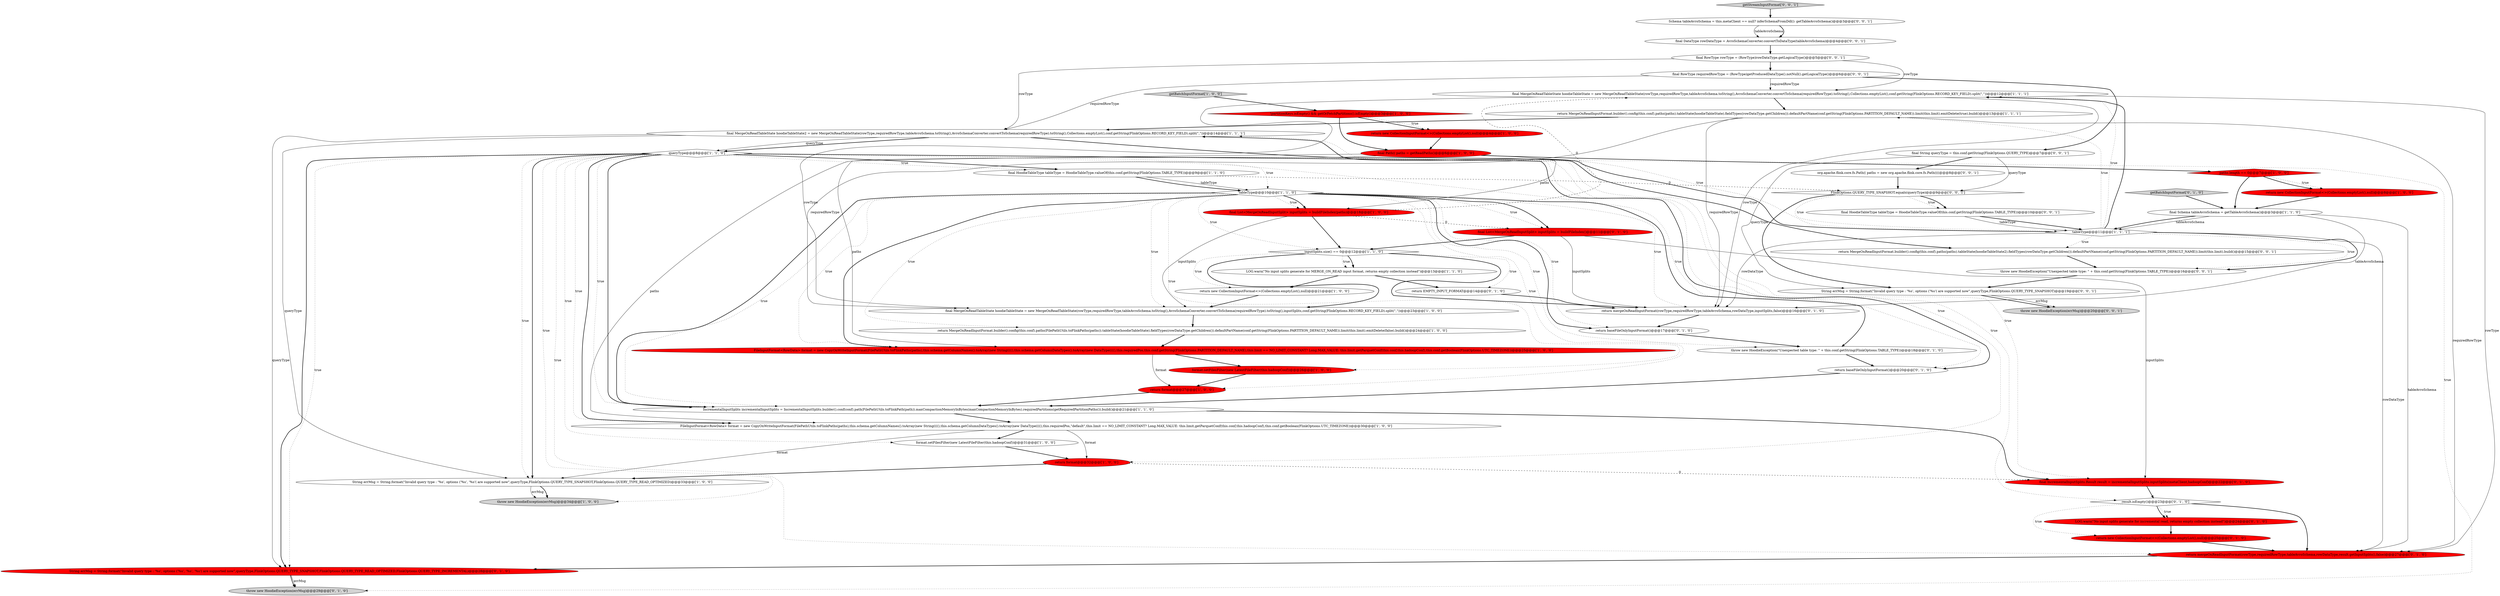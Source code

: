 digraph {
28 [style = filled, label = "final MergeOnReadTableState hoodieTableState = new MergeOnReadTableState(rowType,requiredRowType,tableAvroSchema.toString(),AvroSchemaConverter.convertToSchema(requiredRowType).toString(),Collections.emptyList(),conf.getString(FlinkOptions.RECORD_KEY_FIELD).split(\",\"))@@@12@@@['1', '1', '1']", fillcolor = white, shape = ellipse image = "AAA0AAABBB1BBB"];
31 [style = filled, label = "return baseFileOnlyInputFormat()@@@17@@@['0', '1', '0']", fillcolor = white, shape = ellipse image = "AAA0AAABBB2BBB"];
3 [style = filled, label = "getBatchInputFormat['1', '0', '0']", fillcolor = lightgray, shape = diamond image = "AAA0AAABBB1BBB"];
33 [style = filled, label = "LOG.warn(\"No input splits generate for incremental read, returns empty collection instead\")@@@24@@@['0', '1', '0']", fillcolor = red, shape = ellipse image = "AAA1AAABBB2BBB"];
10 [style = filled, label = "return MergeOnReadInputFormat.builder().config(this.conf).paths(FilePathUtils.toFlinkPaths(paths)).tableState(hoodieTableState).fieldTypes(rowDataType.getChildren()).defaultPartName(conf.getString(FlinkOptions.PARTITION_DEFAULT_NAME)).limit(this.limit).emitDelete(false).build()@@@24@@@['1', '0', '0']", fillcolor = white, shape = ellipse image = "AAA0AAABBB1BBB"];
48 [style = filled, label = "final HoodieTableType tableType = HoodieTableType.valueOf(this.conf.getString(FlinkOptions.TABLE_TYPE))@@@10@@@['0', '0', '1']", fillcolor = white, shape = ellipse image = "AAA0AAABBB3BBB"];
0 [style = filled, label = "IncrementalInputSplits incrementalInputSplits = IncrementalInputSplits.builder().conf(conf).path(FilePathUtils.toFlinkPath(path)).maxCompactionMemoryInBytes(maxCompactionMemoryInBytes).requiredPartitions(getRequiredPartitionPaths()).build()@@@21@@@['1', '1', '0']", fillcolor = white, shape = ellipse image = "AAA0AAABBB1BBB"];
41 [style = filled, label = "final List<MergeOnReadInputSplit> inputSplits = buildFileIndex()@@@11@@@['0', '1', '0']", fillcolor = red, shape = ellipse image = "AAA1AAABBB2BBB"];
47 [style = filled, label = "final DataType rowDataType = AvroSchemaConverter.convertToDataType(tableAvroSchema)@@@4@@@['0', '0', '1']", fillcolor = white, shape = ellipse image = "AAA0AAABBB3BBB"];
32 [style = filled, label = "getBatchInputFormat['0', '1', '0']", fillcolor = lightgray, shape = diamond image = "AAA0AAABBB2BBB"];
5 [style = filled, label = "String errMsg = String.format(\"Invalid query type : '%s', options ('%s', '%s'( are supported now\",queryType,FlinkOptions.QUERY_TYPE_SNAPSHOT,FlinkOptions.QUERY_TYPE_READ_OPTIMIZED)@@@33@@@['1', '0', '0']", fillcolor = white, shape = ellipse image = "AAA0AAABBB1BBB"];
43 [style = filled, label = "getStreamInputFormat['0', '0', '1']", fillcolor = lightgray, shape = diamond image = "AAA0AAABBB3BBB"];
50 [style = filled, label = "FlinkOptions.QUERY_TYPE_SNAPSHOT.equals(queryType)@@@9@@@['0', '0', '1']", fillcolor = white, shape = diamond image = "AAA0AAABBB3BBB"];
53 [style = filled, label = "org.apache.flink.core.fs.Path(( paths = new org.apache.flink.core.fs.Path((((@@@8@@@['0', '0', '1']", fillcolor = white, shape = ellipse image = "AAA0AAABBB3BBB"];
45 [style = filled, label = "String errMsg = String.format(\"Invalid query type : '%s', options ('%s'( are supported now\",queryType,FlinkOptions.QUERY_TYPE_SNAPSHOT)@@@19@@@['0', '0', '1']", fillcolor = white, shape = ellipse image = "AAA0AAABBB3BBB"];
1 [style = filled, label = "FileInputFormat<RowData> format = new CopyOnWriteInputFormat(FilePathUtils.toFlinkPaths(paths),this.schema.getColumnNames().toArray(new String((((),this.schema.getColumnDataTypes().toArray(new DataType((((),this.requiredPos,this.conf.getString(FlinkOptions.PARTITION_DEFAULT_NAME),this.limit == NO_LIMIT_CONSTANT? Long.MAX_VALUE: this.limit,getParquetConf(this.conf,this.hadoopConf),this.conf.getBoolean(FlinkOptions.UTC_TIMEZONE))@@@25@@@['1', '0', '0']", fillcolor = red, shape = ellipse image = "AAA1AAABBB1BBB"];
22 [style = filled, label = "final Path(( paths = getReadPaths()@@@6@@@['1', '0', '0']", fillcolor = red, shape = ellipse image = "AAA1AAABBB1BBB"];
38 [style = filled, label = "throw new HoodieException(errMsg)@@@29@@@['0', '1', '0']", fillcolor = lightgray, shape = ellipse image = "AAA0AAABBB2BBB"];
12 [style = filled, label = "return new CollectionInputFormat<>(Collections.emptyList(),null)@@@4@@@['1', '0', '0']", fillcolor = red, shape = ellipse image = "AAA1AAABBB1BBB"];
35 [style = filled, label = "throw new HoodieException(\"Unexpected table type: \" + this.conf.getString(FlinkOptions.TABLE_TYPE))@@@18@@@['0', '1', '0']", fillcolor = white, shape = ellipse image = "AAA0AAABBB2BBB"];
30 [style = filled, label = "return baseFileOnlyInputFormat()@@@20@@@['0', '1', '0']", fillcolor = white, shape = ellipse image = "AAA0AAABBB2BBB"];
39 [style = filled, label = "result.isEmpty()@@@23@@@['0', '1', '0']", fillcolor = white, shape = diamond image = "AAA0AAABBB2BBB"];
26 [style = filled, label = "inputSplits.size() == 0@@@12@@@['1', '1', '0']", fillcolor = white, shape = diamond image = "AAA0AAABBB1BBB"];
36 [style = filled, label = "return new CollectionInputFormat<>(Collections.emptyList(),null)@@@25@@@['0', '1', '0']", fillcolor = red, shape = ellipse image = "AAA1AAABBB2BBB"];
34 [style = filled, label = "return mergeOnReadInputFormat(rowType,requiredRowType,tableAvroSchema,rowDataType,result.getInputSplits(),false)@@@27@@@['0', '1', '0']", fillcolor = red, shape = ellipse image = "AAA1AAABBB2BBB"];
13 [style = filled, label = "return MergeOnReadInputFormat.builder().config(this.conf).paths(paths).tableState(hoodieTableState).fieldTypes(rowDataType.getChildren()).defaultPartName(conf.getString(FlinkOptions.PARTITION_DEFAULT_NAME)).limit(this.limit).emitDelete(true).build()@@@13@@@['1', '1', '1']", fillcolor = white, shape = ellipse image = "AAA0AAABBB1BBB"];
14 [style = filled, label = "format.setFilesFilter(new LatestFileFilter(this.hadoopConf))@@@31@@@['1', '0', '0']", fillcolor = white, shape = ellipse image = "AAA0AAABBB1BBB"];
42 [style = filled, label = "String errMsg = String.format(\"Invalid query type : '%s', options ('%s', '%s', '%s'( are supported now\",queryType,FlinkOptions.QUERY_TYPE_SNAPSHOT,FlinkOptions.QUERY_TYPE_READ_OPTIMIZED,FlinkOptions.QUERY_TYPE_INCREMENTAL)@@@28@@@['0', '1', '0']", fillcolor = red, shape = ellipse image = "AAA1AAABBB2BBB"];
2 [style = filled, label = "FileInputFormat<RowData> format = new CopyOnWriteInputFormat(FilePathUtils.toFlinkPaths(paths),this.schema.getColumnNames().toArray(new String((((),this.schema.getColumnDataTypes().toArray(new DataType((((),this.requiredPos,\"default\",this.limit == NO_LIMIT_CONSTANT? Long.MAX_VALUE: this.limit,getParquetConf(this.conf,this.hadoopConf),this.conf.getBoolean(FlinkOptions.UTC_TIMEZONE))@@@30@@@['1', '0', '0']", fillcolor = white, shape = ellipse image = "AAA0AAABBB1BBB"];
37 [style = filled, label = "return EMPTY_INPUT_FORMAT@@@14@@@['0', '1', '0']", fillcolor = white, shape = ellipse image = "AAA0AAABBB2BBB"];
40 [style = filled, label = "final IncrementalInputSplits.Result result = incrementalInputSplits.inputSplits(metaClient,hadoopConf)@@@22@@@['0', '1', '0']", fillcolor = red, shape = ellipse image = "AAA1AAABBB2BBB"];
52 [style = filled, label = "final RowType requiredRowType = (RowType)getProducedDataType().notNull().getLogicalType()@@@6@@@['0', '0', '1']", fillcolor = white, shape = ellipse image = "AAA0AAABBB3BBB"];
9 [style = filled, label = "final MergeOnReadTableState hoodieTableState2 = new MergeOnReadTableState(rowType,requiredRowType,tableAvroSchema.toString(),AvroSchemaConverter.convertToSchema(requiredRowType).toString(),Collections.emptyList(),conf.getString(FlinkOptions.RECORD_KEY_FIELD).split(\",\"))@@@14@@@['1', '1', '1']", fillcolor = white, shape = ellipse image = "AAA0AAABBB1BBB"];
25 [style = filled, label = "return format@@@27@@@['1', '0', '0']", fillcolor = red, shape = ellipse image = "AAA1AAABBB1BBB"];
4 [style = filled, label = "tableType@@@11@@@['1', '1', '1']", fillcolor = white, shape = diamond image = "AAA0AAABBB1BBB"];
16 [style = filled, label = "final HoodieTableType tableType = HoodieTableType.valueOf(this.conf.getString(FlinkOptions.TABLE_TYPE))@@@9@@@['1', '1', '0']", fillcolor = white, shape = ellipse image = "AAA0AAABBB1BBB"];
18 [style = filled, label = "final List<MergeOnReadInputSplit> inputSplits = buildFileIndex(paths)@@@18@@@['1', '0', '0']", fillcolor = red, shape = ellipse image = "AAA1AAABBB1BBB"];
24 [style = filled, label = "return format@@@32@@@['1', '0', '0']", fillcolor = red, shape = ellipse image = "AAA1AAABBB1BBB"];
27 [style = filled, label = "return new CollectionInputFormat<>(Collections.emptyList(),null)@@@8@@@['1', '0', '0']", fillcolor = red, shape = ellipse image = "AAA1AAABBB1BBB"];
46 [style = filled, label = "final String queryType = this.conf.getString(FlinkOptions.QUERY_TYPE)@@@7@@@['0', '0', '1']", fillcolor = white, shape = ellipse image = "AAA0AAABBB3BBB"];
20 [style = filled, label = "paths.length == 0@@@7@@@['1', '0', '0']", fillcolor = red, shape = diamond image = "AAA1AAABBB1BBB"];
51 [style = filled, label = "throw new HoodieException(\"Unexpected table type: \" + this.conf.getString(FlinkOptions.TABLE_TYPE))@@@16@@@['0', '0', '1']", fillcolor = white, shape = ellipse image = "AAA0AAABBB3BBB"];
7 [style = filled, label = "tableType@@@10@@@['1', '1', '0']", fillcolor = white, shape = diamond image = "AAA0AAABBB1BBB"];
23 [style = filled, label = "final MergeOnReadTableState hoodieTableState = new MergeOnReadTableState(rowType,requiredRowType,tableAvroSchema.toString(),AvroSchemaConverter.convertToSchema(requiredRowType).toString(),inputSplits,conf.getString(FlinkOptions.RECORD_KEY_FIELD).split(\",\"))@@@23@@@['1', '0', '0']", fillcolor = white, shape = ellipse image = "AAA0AAABBB1BBB"];
17 [style = filled, label = "!partitionKeys.isEmpty() && getOrFetchPartitions().isEmpty()@@@3@@@['1', '0', '0']", fillcolor = red, shape = diamond image = "AAA1AAABBB1BBB"];
21 [style = filled, label = "LOG.warn(\"No input splits generate for MERGE_ON_READ input format, returns empty collection instead\")@@@13@@@['1', '1', '0']", fillcolor = white, shape = ellipse image = "AAA0AAABBB1BBB"];
29 [style = filled, label = "return mergeOnReadInputFormat(rowType,requiredRowType,tableAvroSchema,rowDataType,inputSplits,false)@@@16@@@['0', '1', '0']", fillcolor = white, shape = ellipse image = "AAA0AAABBB2BBB"];
11 [style = filled, label = "queryType@@@8@@@['1', '1', '0']", fillcolor = white, shape = diamond image = "AAA0AAABBB1BBB"];
44 [style = filled, label = "throw new HoodieException(errMsg)@@@20@@@['0', '0', '1']", fillcolor = lightgray, shape = ellipse image = "AAA0AAABBB3BBB"];
6 [style = filled, label = "final Schema tableAvroSchema = getTableAvroSchema()@@@3@@@['1', '1', '0']", fillcolor = white, shape = ellipse image = "AAA0AAABBB1BBB"];
55 [style = filled, label = "final RowType rowType = (RowType)rowDataType.getLogicalType()@@@5@@@['0', '0', '1']", fillcolor = white, shape = ellipse image = "AAA0AAABBB3BBB"];
54 [style = filled, label = "return MergeOnReadInputFormat.builder().config(this.conf).paths(paths).tableState(hoodieTableState2).fieldTypes(rowDataType.getChildren()).defaultPartName(conf.getString(FlinkOptions.PARTITION_DEFAULT_NAME)).limit(this.limit).build()@@@15@@@['0', '0', '1']", fillcolor = white, shape = ellipse image = "AAA0AAABBB3BBB"];
8 [style = filled, label = "format.setFilesFilter(new LatestFileFilter(this.hadoopConf))@@@26@@@['1', '0', '0']", fillcolor = red, shape = ellipse image = "AAA1AAABBB1BBB"];
49 [style = filled, label = "Schema tableAvroSchema = this.metaClient == null? inferSchemaFromDdl(): getTableAvroSchema()@@@3@@@['0', '0', '1']", fillcolor = white, shape = ellipse image = "AAA0AAABBB3BBB"];
15 [style = filled, label = "throw new HoodieException(errMsg)@@@34@@@['1', '0', '0']", fillcolor = lightgray, shape = ellipse image = "AAA0AAABBB1BBB"];
19 [style = filled, label = "return new CollectionInputFormat<>(Collections.emptyList(),null)@@@21@@@['1', '0', '0']", fillcolor = white, shape = ellipse image = "AAA0AAABBB1BBB"];
14->24 [style = bold, label=""];
39->36 [style = dotted, label="true"];
9->11 [style = bold, label=""];
26->37 [style = dotted, label="true"];
48->4 [style = bold, label=""];
2->5 [style = solid, label="format"];
41->40 [style = solid, label="inputSplits"];
16->7 [style = bold, label=""];
7->35 [style = bold, label=""];
20->27 [style = dotted, label="true"];
5->15 [style = bold, label=""];
11->40 [style = dotted, label="true"];
13->29 [style = solid, label="requiredRowType"];
26->19 [style = dotted, label="true"];
6->4 [style = solid, label="tableAvroSchema"];
7->31 [style = bold, label=""];
32->6 [style = bold, label=""];
20->27 [style = bold, label=""];
11->34 [style = dotted, label="true"];
18->23 [style = solid, label="inputSplits"];
11->2 [style = dotted, label="true"];
49->47 [style = solid, label="tableAvroSchema"];
31->35 [style = bold, label=""];
50->48 [style = dotted, label="true"];
11->0 [style = dotted, label="true"];
2->14 [style = bold, label=""];
7->41 [style = dotted, label="true"];
50->45 [style = bold, label=""];
9->5 [style = solid, label="queryType"];
0->40 [style = bold, label=""];
11->15 [style = dotted, label="true"];
7->1 [style = dotted, label="true"];
28->34 [style = solid, label="rowType"];
12->22 [style = bold, label=""];
6->29 [style = solid, label="tableAvroSchema"];
11->7 [style = dotted, label="true"];
11->16 [style = bold, label=""];
7->1 [style = bold, label=""];
7->10 [style = dotted, label="true"];
6->34 [style = solid, label="tableAvroSchema"];
21->19 [style = bold, label=""];
55->9 [style = solid, label="rowType"];
4->51 [style = dotted, label="true"];
39->34 [style = bold, label=""];
11->14 [style = dotted, label="true"];
46->45 [style = solid, label="queryType"];
37->29 [style = bold, label=""];
9->42 [style = solid, label="queryType"];
52->9 [style = solid, label="requiredRowType"];
11->5 [style = dotted, label="true"];
7->0 [style = bold, label=""];
34->42 [style = bold, label=""];
28->29 [style = solid, label="rowType"];
24->40 [style = dashed, label="0"];
9->11 [style = solid, label="queryType"];
11->39 [style = dotted, label="true"];
24->5 [style = bold, label=""];
4->28 [style = dotted, label="true"];
4->34 [style = solid, label="rowDataType"];
7->29 [style = dotted, label="true"];
4->13 [style = dotted, label="true"];
9->54 [style = bold, label=""];
6->4 [style = bold, label=""];
21->37 [style = bold, label=""];
4->29 [style = solid, label="rowDataType"];
7->23 [style = dotted, label="true"];
22->20 [style = bold, label=""];
33->36 [style = bold, label=""];
42->38 [style = solid, label="errMsg"];
55->28 [style = solid, label="rowType"];
23->10 [style = bold, label=""];
11->16 [style = dotted, label="true"];
7->35 [style = dotted, label="true"];
48->4 [style = solid, label="tableType"];
7->8 [style = dotted, label="true"];
10->1 [style = bold, label=""];
11->30 [style = bold, label=""];
42->38 [style = bold, label=""];
11->24 [style = dotted, label="true"];
11->38 [style = dotted, label="true"];
25->0 [style = bold, label=""];
4->9 [style = bold, label=""];
22->18 [style = solid, label="paths"];
1->8 [style = bold, label=""];
52->46 [style = bold, label=""];
13->34 [style = solid, label="requiredRowType"];
11->30 [style = dotted, label="true"];
18->26 [style = bold, label=""];
7->26 [style = dotted, label="true"];
7->31 [style = dotted, label="true"];
4->54 [style = dotted, label="true"];
50->48 [style = bold, label=""];
7->0 [style = dotted, label="true"];
45->44 [style = bold, label=""];
39->33 [style = bold, label=""];
26->21 [style = bold, label=""];
53->50 [style = bold, label=""];
13->23 [style = solid, label="requiredRowType"];
11->5 [style = bold, label=""];
17->12 [style = bold, label=""];
40->39 [style = bold, label=""];
17->12 [style = dotted, label="true"];
51->45 [style = bold, label=""];
45->44 [style = solid, label="errMsg"];
7->18 [style = dotted, label="true"];
7->18 [style = bold, label=""];
18->28 [style = dashed, label="0"];
3->17 [style = bold, label=""];
7->41 [style = bold, label=""];
30->0 [style = bold, label=""];
13->9 [style = bold, label=""];
55->52 [style = bold, label=""];
4->51 [style = bold, label=""];
35->30 [style = bold, label=""];
36->34 [style = bold, label=""];
54->51 [style = bold, label=""];
50->4 [style = dotted, label="true"];
41->29 [style = solid, label="inputSplits"];
18->41 [style = dashed, label="0"];
26->29 [style = bold, label=""];
29->31 [style = bold, label=""];
0->2 [style = bold, label=""];
46->53 [style = bold, label=""];
22->2 [style = solid, label="paths"];
16->7 [style = solid, label="tableType"];
28->13 [style = bold, label=""];
20->6 [style = bold, label=""];
11->42 [style = bold, label=""];
17->22 [style = bold, label=""];
46->50 [style = solid, label="queryType"];
52->28 [style = solid, label="requiredRowType"];
5->15 [style = solid, label="errMsg"];
27->6 [style = bold, label=""];
11->42 [style = dotted, label="true"];
4->28 [style = bold, label=""];
11->2 [style = bold, label=""];
28->23 [style = solid, label="rowType"];
49->47 [style = bold, label=""];
11->0 [style = bold, label=""];
47->55 [style = bold, label=""];
26->21 [style = dotted, label="true"];
19->23 [style = bold, label=""];
26->23 [style = bold, label=""];
22->1 [style = solid, label="paths"];
1->25 [style = solid, label="format"];
7->25 [style = dotted, label="true"];
2->24 [style = solid, label="format"];
16->50 [style = dashed, label="0"];
43->49 [style = bold, label=""];
41->26 [style = bold, label=""];
4->9 [style = dotted, label="true"];
8->25 [style = bold, label=""];
39->33 [style = dotted, label="true"];
}
